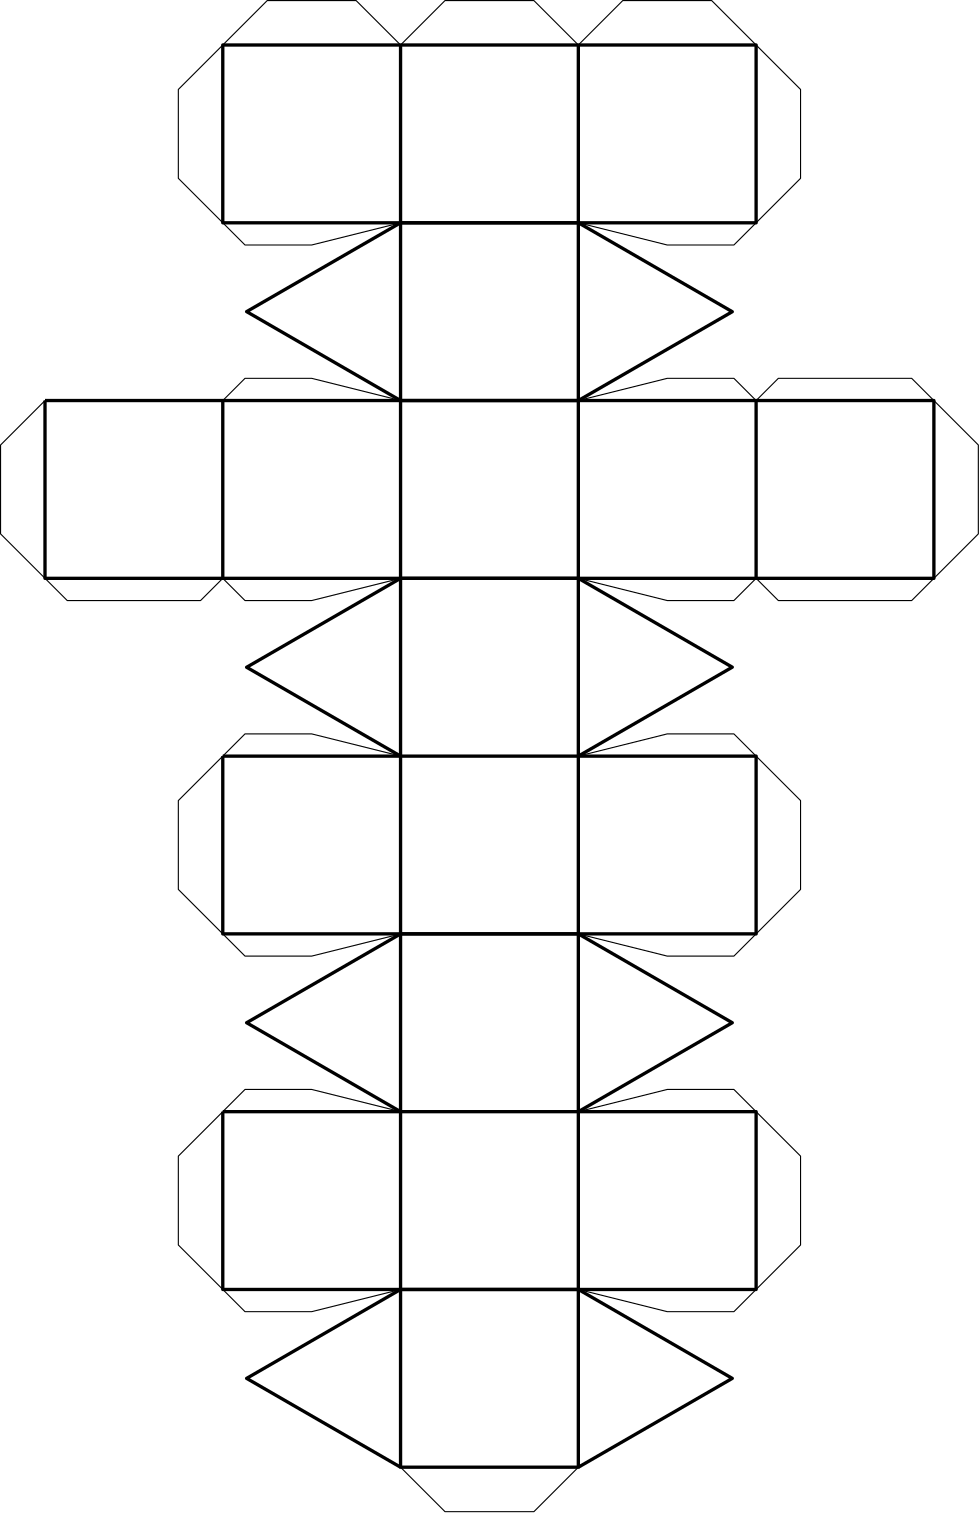 <?xml version="1.0"?>
<!DOCTYPE ipe SYSTEM "ipe.dtd">
<ipe version="70005" creator="Ipe 7.1.3">
<info created="D:20131125225744" modified="D:20131125225744"/>
<ipestyle name="basic">
<symbol name="arrow/arc(spx)">
<path stroke="sym-stroke" fill="sym-stroke" pen="sym-pen">
0 0 m
-1 0.333 l
-1 -0.333 l
h
</path>
</symbol>
<symbol name="arrow/farc(spx)">
<path stroke="sym-stroke" fill="white" pen="sym-pen">
0 0 m
-1 0.333 l
-1 -0.333 l
h
</path>
</symbol>
<symbol name="mark/circle(sx)" transformations="translations">
<path fill="sym-stroke">
0.6 0 0 0.6 0 0 e
0.4 0 0 0.4 0 0 e
</path>
</symbol>
<symbol name="mark/disk(sx)" transformations="translations">
<path fill="sym-stroke">
0.6 0 0 0.6 0 0 e
</path>
</symbol>
<symbol name="mark/fdisk(sfx)" transformations="translations">
<group>
<path fill="sym-fill">
0.5 0 0 0.5 0 0 e
</path>
<path fill="sym-stroke" fillrule="eofill">
0.6 0 0 0.6 0 0 e
0.4 0 0 0.4 0 0 e
</path>
</group>
</symbol>
<symbol name="mark/box(sx)" transformations="translations">
<path fill="sym-stroke" fillrule="eofill">
-0.6 -0.6 m
0.6 -0.6 l
0.6 0.6 l
-0.6 0.6 l
h
-0.4 -0.4 m
0.4 -0.4 l
0.4 0.4 l
-0.4 0.4 l
h
</path>
</symbol>
<symbol name="mark/square(sx)" transformations="translations">
<path fill="sym-stroke">
-0.6 -0.6 m
0.6 -0.6 l
0.6 0.6 l
-0.6 0.6 l
h
</path>
</symbol>
<symbol name="mark/fsquare(sfx)" transformations="translations">
<group>
<path fill="sym-fill">
-0.5 -0.5 m
0.5 -0.5 l
0.5 0.5 l
-0.5 0.5 l
h
</path>
<path fill="sym-stroke" fillrule="eofill">
-0.6 -0.6 m
0.6 -0.6 l
0.6 0.6 l
-0.6 0.6 l
h
-0.4 -0.4 m
0.4 -0.4 l
0.4 0.4 l
-0.4 0.4 l
h
</path>
</group>
</symbol>
<symbol name="mark/cross(sx)" transformations="translations">
<group>
<path fill="sym-stroke">
-0.43 -0.57 m
0.57 0.43 l
0.43 0.57 l
-0.57 -0.43 l
h
</path>
<path fill="sym-stroke">
-0.43 0.57 m
0.57 -0.43 l
0.43 -0.57 l
-0.57 0.43 l
h
</path>
</group>
</symbol>
<symbol name="arrow/fnormal(spx)">
<path stroke="sym-stroke" fill="white" pen="sym-pen">
0 0 m
-1 0.333 l
-1 -0.333 l
h
</path>
</symbol>
<symbol name="arrow/pointed(spx)">
<path stroke="sym-stroke" fill="sym-stroke" pen="sym-pen">
0 0 m
-1 0.333 l
-0.8 0 l
-1 -0.333 l
h
</path>
</symbol>
<symbol name="arrow/fpointed(spx)">
<path stroke="sym-stroke" fill="white" pen="sym-pen">
0 0 m
-1 0.333 l
-0.8 0 l
-1 -0.333 l
h
</path>
</symbol>
<symbol name="arrow/linear(spx)">
<path stroke="sym-stroke" pen="sym-pen">
-1 0.333 m
0 0 l
-1 -0.333 l
</path>
</symbol>
<symbol name="arrow/fdouble(spx)">
<path stroke="sym-stroke" fill="white" pen="sym-pen">
0 0 m
-1 0.333 l
-1 -0.333 l
h
-1 0 m
-2 0.333 l
-2 -0.333 l
h
</path>
</symbol>
<symbol name="arrow/double(spx)">
<path stroke="sym-stroke" fill="sym-stroke" pen="sym-pen">
0 0 m
-1 0.333 l
-1 -0.333 l
h
-1 0 m
-2 0.333 l
-2 -0.333 l
h
</path>
</symbol>
<pen name="heavier" value="0.8"/>
<pen name="fat" value="1.2"/>
<pen name="ultrafat" value="2"/>
<symbolsize name="large" value="5"/>
<symbolsize name="small" value="2"/>
<symbolsize name="tiny" value="1.1"/>
<arrowsize name="large" value="10"/>
<arrowsize name="small" value="5"/>
<arrowsize name="tiny" value="3"/>
<color name="red" value="1 0 0"/>
<color name="green" value="0 1 0"/>
<color name="blue" value="0 0 1"/>
<color name="yellow" value="1 1 0"/>
<color name="orange" value="1 0.647 0"/>
<color name="gold" value="1 0.843 0"/>
<color name="purple" value="0.627 0.125 0.941"/>
<color name="gray" value="0.745"/>
<color name="brown" value="0.647 0.165 0.165"/>
<color name="navy" value="0 0 0.502"/>
<color name="pink" value="1 0.753 0.796"/>
<color name="seagreen" value="0.18 0.545 0.341"/>
<color name="turquoise" value="0.251 0.878 0.816"/>
<color name="violet" value="0.933 0.51 0.933"/>
<color name="darkblue" value="0 0 0.545"/>
<color name="darkcyan" value="0 0.545 0.545"/>
<color name="darkgray" value="0.663"/>
<color name="darkgreen" value="0 0.392 0"/>
<color name="darkmagenta" value="0.545 0 0.545"/>
<color name="darkorange" value="1 0.549 0"/>
<color name="darkred" value="0.545 0 0"/>
<color name="lightblue" value="0.678 0.847 0.902"/>
<color name="lightcyan" value="0.878 1 1"/>
<color name="lightgray" value="0.827"/>
<color name="lightgreen" value="0.565 0.933 0.565"/>
<color name="lightyellow" value="1 1 0.878"/>
<dashstyle name="dashed" value="[4] 0"/>
<dashstyle name="dotted" value="[1 3] 0"/>
<dashstyle name="dash dotted" value="[4 2 1 2] 0"/>
<dashstyle name="dash dot dotted" value="[4 2 1 2 1 2] 0"/>
<textsize name="large" value="\large"/>
<textsize name="Large" value="\Large"/>
<textsize name="LARGE" value="\LARGE"/>
<textsize name="huge" value="\huge"/>
<textsize name="Huge" value="\Huge"/>
<textsize name="small" value="\small"/>
<textsize name="footnote" value="\footnotesize"/>
<textsize name="tiny" value="\tiny"/>
<textstyle name="center" begin="\begin{center}" end="\end{center}"/>
<textstyle name="itemize" begin="\begin{itemize}" end="\end{itemize}"/>
<textstyle name="item" begin="\begin{itemize}\item{}" end="\end{itemize}"/>
<gridsize name="4 pts" value="4"/>
<gridsize name="8 pts (~3 mm)" value="8"/>
<gridsize name="16 pts (~6 mm)" value="16"/>
<gridsize name="32 pts (~12 mm)" value="32"/>
<gridsize name="10 pts (~3.5 mm)" value="10"/>
<gridsize name="20 pts (~7 mm)" value="20"/>
<gridsize name="14 pts (~5 mm)" value="14"/>
<gridsize name="28 pts (~10 mm)" value="28"/>
<gridsize name="56 pts (~20 mm)" value="56"/>
<anglesize name="90 deg" value="90"/>
<anglesize name="60 deg" value="60"/>
<anglesize name="45 deg" value="45"/>
<anglesize name="30 deg" value="30"/>
<anglesize name="22.5 deg" value="22.5"/>
<tiling name="falling" angle="-60" step="4" width="1"/>
<tiling name="rising" angle="30" step="4" width="1"/>
</ipestyle>
<page>
<layer name="alpha"/>
<view layers="alpha" active="alpha"/>
<path layer="alpha" stroke="black" pen="fat">
192 768 m
384 768 l
384 704 l
192 704 l
192 768 l
256 768 l
256 704 l
320 704 l
320 768 l
</path>
<path stroke="black" pen="fat">
256 704 m
256 576 l
320 576 l
320 640 l
320 704 l
256 704 l
</path>
<path stroke="black" pen="fat">
256 640 m
320 640 l
</path>
<path stroke="black" pen="fat">
128 640 m
448 640 l
448 576 l
128 576 l
128 640 l
</path>
<path stroke="black" pen="fat">
192 640 m
192 576 l
</path>
<path stroke="black" pen="fat">
384 640 m
384 576 l
</path>
<path stroke="black" pen="fat">
256 576 m
256 448 l
320 448 l
320 576 l
</path>
<path stroke="black" pen="fat">
192 512 m
192 448 l
384 448 l
384 512 l
192 512 l
</path>
<path stroke="black" pen="fat">
256 448 m
256 320 l
320 320 l
320 448 l
</path>
<path stroke="black" pen="fat">
192 384 m
192 320 l
384 320 l
384 384 l
192 384 l
</path>
<path stroke="black" pen="fat">
256 320 m
256 256 l
320 256 l
320 320 l
</path>
<path stroke="black" pen="fat">
256 704 m
200.584 672.017 l
256 640 l
</path>
<path stroke="black" pen="fat">
320 704 m
375.416 671.983 l
320 640 l
</path>
<path stroke="black" pen="fat">
320 576 m
375.416 544.017 l
320 512 l
</path>
<path stroke="black" pen="fat">
256 576 m
200.584 543.983 l
256 512 l
</path>
<path stroke="black" pen="fat">
256 448 m
200.584 416.017 l
256 384 l
</path>
<path stroke="black" pen="fat">
320 448 m
320 448 l
375.416 416.017 l
320 384 l
</path>
<path stroke="black" pen="fat">
320 320 m
375.416 287.983 l
320 256 l
</path>
<path stroke="black" pen="fat">
256 320 m
200.584 287.983 l
256 256 l
</path>
<path stroke="black">
192 768 m
208 784 l
240 784 l
256 768 l
272 784 l
304 784 l
320 768 l
336 784 l
368 784 l
400 752 l
400 720 l
384 704 l
</path>
<path stroke="black">
192 768 m
176 752 l
176 720 l
192 704 l
</path>
<path stroke="black">
128 640 m
112 624 l
112 592 l
128 576 l
</path>
<path stroke="black">
448 640 m
464 624 l
464 592 l
448 576 l
</path>
<path stroke="black">
384 512 m
400 496 l
400 464 l
384 448 l
</path>
<path stroke="black">
384 384 m
400 368 l
400 336 l
384 320 l
</path>
<path stroke="black">
192 384 m
176 368 l
176 336 l
192 320 l
</path>
<path stroke="black">
256 256 m
272 240 l
304 240 l
320 256 l
</path>
<path stroke="black">
192 512 m
176 496 l
176 464 l
192 448 l
</path>
<path stroke="black">
256 512 m
224 520 l
200 520 l
192 512 l
</path>
<path stroke="black">
256 448 m
224 440 l
200 440 l
192 448 l
</path>
<path stroke="black">
256 384 m
224 392 l
200 392 l
192 384 l
</path>
<path stroke="black">
256 320 m
224 312 l
200 312 l
192 320 l
</path>
<path stroke="black">
256 704 m
224 696 l
200 696 l
192 704 l
</path>
<path stroke="black">
256 640 m
224 648 l
200 648 l
192 640 l
</path>
<path stroke="black">
320 640 m
352 648 l
376 648 l
384 640 l
392 648 l
440 648 l
448 640 l
</path>
<path stroke="black">
320 576 m
352 568 l
376 568 l
384 576 l
392 568 l
440 568 l
448 576 l
</path>
<path stroke="black">
256 576 m
224 568 l
200 568 l
192 576 l
184 568 l
136 568 l
128 576 l
</path>
<path stroke="black">
320 704 m
352 696 l
376 696 l
384 704 l
</path>
<path stroke="black">
320 448 m
352 440 l
376 440 l
384 448 l
</path>
<path stroke="black">
320 512 m
352 520 l
376 520 l
384 512 l
</path>
<path stroke="black">
320 384 m
352 392 l
376 392 l
384 384 l
</path>
<path stroke="black">
320 320 m
352 312 l
376 312 l
384 320 l
</path>
</page>
</ipe>
